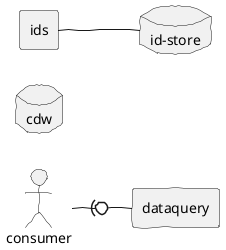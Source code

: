 @startuml

skinparam handwritten true
skinparam monochrome true
left to right direction

actor consumer
database "cdw"
database "id-store" as iddb
rectangle "dataquery"
rectangle "ids"

consumer -(0- dataquery
ids -- iddb

@enduml
